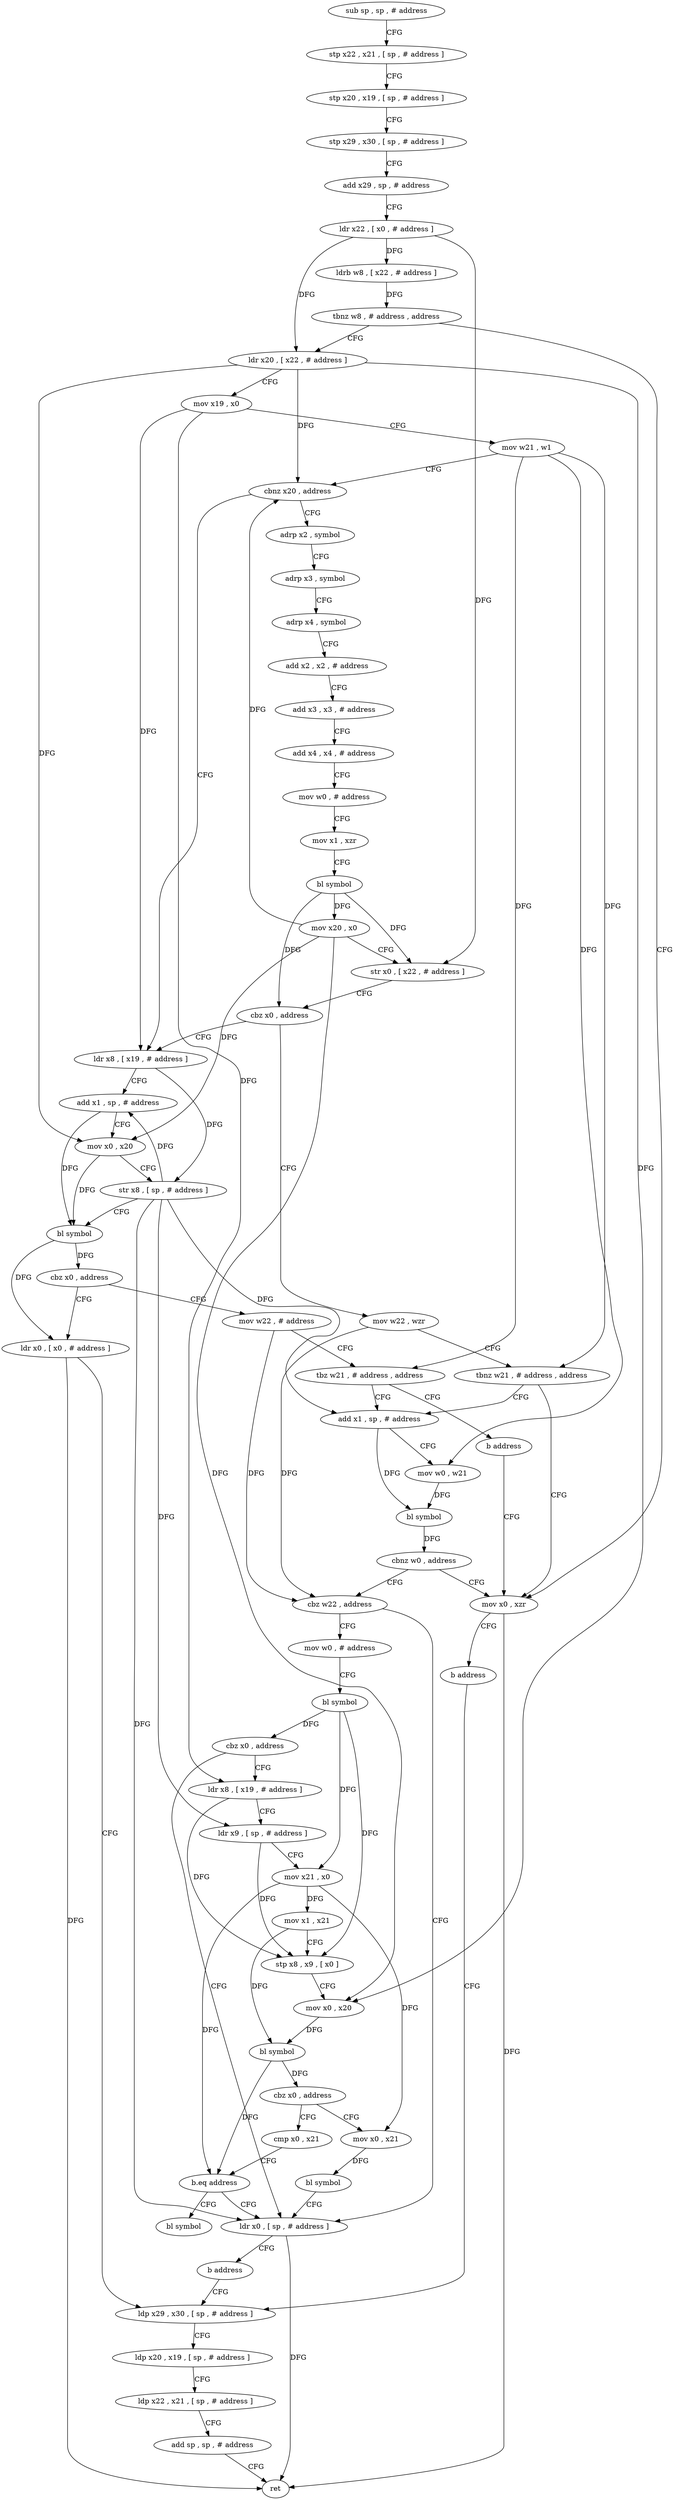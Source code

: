 digraph "func" {
"4215956" [label = "sub sp , sp , # address" ]
"4215960" [label = "stp x22 , x21 , [ sp , # address ]" ]
"4215964" [label = "stp x20 , x19 , [ sp , # address ]" ]
"4215968" [label = "stp x29 , x30 , [ sp , # address ]" ]
"4215972" [label = "add x29 , sp , # address" ]
"4215976" [label = "ldr x22 , [ x0 , # address ]" ]
"4215980" [label = "ldrb w8 , [ x22 , # address ]" ]
"4215984" [label = "tbnz w8 , # address , address" ]
"4215996" [label = "ldr x20 , [ x22 , # address ]" ]
"4215988" [label = "mov x0 , xzr" ]
"4216000" [label = "mov x19 , x0" ]
"4216004" [label = "mov w21 , w1" ]
"4216008" [label = "cbnz x20 , address" ]
"4216060" [label = "ldr x8 , [ x19 , # address ]" ]
"4216012" [label = "adrp x2 , symbol" ]
"4215992" [label = "b address" ]
"4216088" [label = "ldp x29 , x30 , [ sp , # address ]" ]
"4216064" [label = "add x1 , sp , # address" ]
"4216068" [label = "mov x0 , x20" ]
"4216072" [label = "str x8 , [ sp , # address ]" ]
"4216076" [label = "bl symbol" ]
"4216080" [label = "cbz x0 , address" ]
"4216108" [label = "mov w22 , # address" ]
"4216084" [label = "ldr x0 , [ x0 , # address ]" ]
"4216016" [label = "adrp x3 , symbol" ]
"4216020" [label = "adrp x4 , symbol" ]
"4216024" [label = "add x2 , x2 , # address" ]
"4216028" [label = "add x3 , x3 , # address" ]
"4216032" [label = "add x4 , x4 , # address" ]
"4216036" [label = "mov w0 , # address" ]
"4216040" [label = "mov x1 , xzr" ]
"4216044" [label = "bl symbol" ]
"4216048" [label = "mov x20 , x0" ]
"4216052" [label = "str x0 , [ x22 , # address ]" ]
"4216056" [label = "cbz x0 , address" ]
"4216120" [label = "mov w22 , wzr" ]
"4216092" [label = "ldp x20 , x19 , [ sp , # address ]" ]
"4216096" [label = "ldp x22 , x21 , [ sp , # address ]" ]
"4216100" [label = "add sp , sp , # address" ]
"4216104" [label = "ret" ]
"4216112" [label = "tbz w21 , # address , address" ]
"4216128" [label = "add x1 , sp , # address" ]
"4216116" [label = "b address" ]
"4216124" [label = "tbnz w21 , # address , address" ]
"4216132" [label = "mov w0 , w21" ]
"4216136" [label = "bl symbol" ]
"4216140" [label = "cbnz w0 , address" ]
"4216144" [label = "cbz w22 , address" ]
"4216212" [label = "ldr x0 , [ sp , # address ]" ]
"4216148" [label = "mov w0 , # address" ]
"4216216" [label = "b address" ]
"4216152" [label = "bl symbol" ]
"4216156" [label = "cbz x0 , address" ]
"4216160" [label = "ldr x8 , [ x19 , # address ]" ]
"4216164" [label = "ldr x9 , [ sp , # address ]" ]
"4216168" [label = "mov x21 , x0" ]
"4216172" [label = "mov x1 , x21" ]
"4216176" [label = "stp x8 , x9 , [ x0 ]" ]
"4216180" [label = "mov x0 , x20" ]
"4216184" [label = "bl symbol" ]
"4216188" [label = "cbz x0 , address" ]
"4216204" [label = "mov x0 , x21" ]
"4216192" [label = "cmp x0 , x21" ]
"4216208" [label = "bl symbol" ]
"4216196" [label = "b.eq address" ]
"4216200" [label = "bl symbol" ]
"4215956" -> "4215960" [ label = "CFG" ]
"4215960" -> "4215964" [ label = "CFG" ]
"4215964" -> "4215968" [ label = "CFG" ]
"4215968" -> "4215972" [ label = "CFG" ]
"4215972" -> "4215976" [ label = "CFG" ]
"4215976" -> "4215980" [ label = "DFG" ]
"4215976" -> "4215996" [ label = "DFG" ]
"4215976" -> "4216052" [ label = "DFG" ]
"4215980" -> "4215984" [ label = "DFG" ]
"4215984" -> "4215996" [ label = "CFG" ]
"4215984" -> "4215988" [ label = "CFG" ]
"4215996" -> "4216000" [ label = "CFG" ]
"4215996" -> "4216008" [ label = "DFG" ]
"4215996" -> "4216068" [ label = "DFG" ]
"4215996" -> "4216180" [ label = "DFG" ]
"4215988" -> "4215992" [ label = "CFG" ]
"4215988" -> "4216104" [ label = "DFG" ]
"4216000" -> "4216004" [ label = "CFG" ]
"4216000" -> "4216060" [ label = "DFG" ]
"4216000" -> "4216160" [ label = "DFG" ]
"4216004" -> "4216008" [ label = "CFG" ]
"4216004" -> "4216112" [ label = "DFG" ]
"4216004" -> "4216124" [ label = "DFG" ]
"4216004" -> "4216132" [ label = "DFG" ]
"4216008" -> "4216060" [ label = "CFG" ]
"4216008" -> "4216012" [ label = "CFG" ]
"4216060" -> "4216064" [ label = "CFG" ]
"4216060" -> "4216072" [ label = "DFG" ]
"4216012" -> "4216016" [ label = "CFG" ]
"4215992" -> "4216088" [ label = "CFG" ]
"4216088" -> "4216092" [ label = "CFG" ]
"4216064" -> "4216068" [ label = "CFG" ]
"4216064" -> "4216076" [ label = "DFG" ]
"4216068" -> "4216072" [ label = "CFG" ]
"4216068" -> "4216076" [ label = "DFG" ]
"4216072" -> "4216076" [ label = "CFG" ]
"4216072" -> "4216064" [ label = "DFG" ]
"4216072" -> "4216212" [ label = "DFG" ]
"4216072" -> "4216164" [ label = "DFG" ]
"4216072" -> "4216128" [ label = "DFG" ]
"4216076" -> "4216080" [ label = "DFG" ]
"4216076" -> "4216084" [ label = "DFG" ]
"4216080" -> "4216108" [ label = "CFG" ]
"4216080" -> "4216084" [ label = "CFG" ]
"4216108" -> "4216112" [ label = "CFG" ]
"4216108" -> "4216144" [ label = "DFG" ]
"4216084" -> "4216088" [ label = "CFG" ]
"4216084" -> "4216104" [ label = "DFG" ]
"4216016" -> "4216020" [ label = "CFG" ]
"4216020" -> "4216024" [ label = "CFG" ]
"4216024" -> "4216028" [ label = "CFG" ]
"4216028" -> "4216032" [ label = "CFG" ]
"4216032" -> "4216036" [ label = "CFG" ]
"4216036" -> "4216040" [ label = "CFG" ]
"4216040" -> "4216044" [ label = "CFG" ]
"4216044" -> "4216048" [ label = "DFG" ]
"4216044" -> "4216052" [ label = "DFG" ]
"4216044" -> "4216056" [ label = "DFG" ]
"4216048" -> "4216052" [ label = "CFG" ]
"4216048" -> "4216008" [ label = "DFG" ]
"4216048" -> "4216068" [ label = "DFG" ]
"4216048" -> "4216180" [ label = "DFG" ]
"4216052" -> "4216056" [ label = "CFG" ]
"4216056" -> "4216120" [ label = "CFG" ]
"4216056" -> "4216060" [ label = "CFG" ]
"4216120" -> "4216124" [ label = "CFG" ]
"4216120" -> "4216144" [ label = "DFG" ]
"4216092" -> "4216096" [ label = "CFG" ]
"4216096" -> "4216100" [ label = "CFG" ]
"4216100" -> "4216104" [ label = "CFG" ]
"4216112" -> "4216128" [ label = "CFG" ]
"4216112" -> "4216116" [ label = "CFG" ]
"4216128" -> "4216132" [ label = "CFG" ]
"4216128" -> "4216136" [ label = "DFG" ]
"4216116" -> "4215988" [ label = "CFG" ]
"4216124" -> "4215988" [ label = "CFG" ]
"4216124" -> "4216128" [ label = "CFG" ]
"4216132" -> "4216136" [ label = "DFG" ]
"4216136" -> "4216140" [ label = "DFG" ]
"4216140" -> "4215988" [ label = "CFG" ]
"4216140" -> "4216144" [ label = "CFG" ]
"4216144" -> "4216212" [ label = "CFG" ]
"4216144" -> "4216148" [ label = "CFG" ]
"4216212" -> "4216216" [ label = "CFG" ]
"4216212" -> "4216104" [ label = "DFG" ]
"4216148" -> "4216152" [ label = "CFG" ]
"4216216" -> "4216088" [ label = "CFG" ]
"4216152" -> "4216156" [ label = "DFG" ]
"4216152" -> "4216168" [ label = "DFG" ]
"4216152" -> "4216176" [ label = "DFG" ]
"4216156" -> "4216212" [ label = "CFG" ]
"4216156" -> "4216160" [ label = "CFG" ]
"4216160" -> "4216164" [ label = "CFG" ]
"4216160" -> "4216176" [ label = "DFG" ]
"4216164" -> "4216168" [ label = "CFG" ]
"4216164" -> "4216176" [ label = "DFG" ]
"4216168" -> "4216172" [ label = "DFG" ]
"4216168" -> "4216204" [ label = "DFG" ]
"4216168" -> "4216196" [ label = "DFG" ]
"4216172" -> "4216176" [ label = "CFG" ]
"4216172" -> "4216184" [ label = "DFG" ]
"4216176" -> "4216180" [ label = "CFG" ]
"4216180" -> "4216184" [ label = "DFG" ]
"4216184" -> "4216188" [ label = "DFG" ]
"4216184" -> "4216196" [ label = "DFG" ]
"4216188" -> "4216204" [ label = "CFG" ]
"4216188" -> "4216192" [ label = "CFG" ]
"4216204" -> "4216208" [ label = "DFG" ]
"4216192" -> "4216196" [ label = "CFG" ]
"4216208" -> "4216212" [ label = "CFG" ]
"4216196" -> "4216212" [ label = "CFG" ]
"4216196" -> "4216200" [ label = "CFG" ]
}

